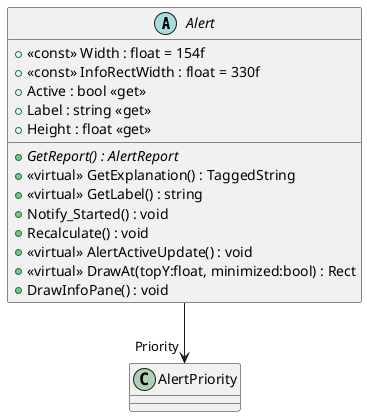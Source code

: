 @startuml
abstract class Alert {
    + <<const>> Width : float = 154f
    + <<const>> InfoRectWidth : float = 330f
    + Active : bool <<get>>
    + Label : string <<get>>
    + Height : float <<get>>
    + {abstract} GetReport() : AlertReport
    + <<virtual>> GetExplanation() : TaggedString
    + <<virtual>> GetLabel() : string
    + Notify_Started() : void
    + Recalculate() : void
    + <<virtual>> AlertActiveUpdate() : void
    + <<virtual>> DrawAt(topY:float, minimized:bool) : Rect
    + DrawInfoPane() : void
}
Alert --> "Priority" AlertPriority
@enduml
